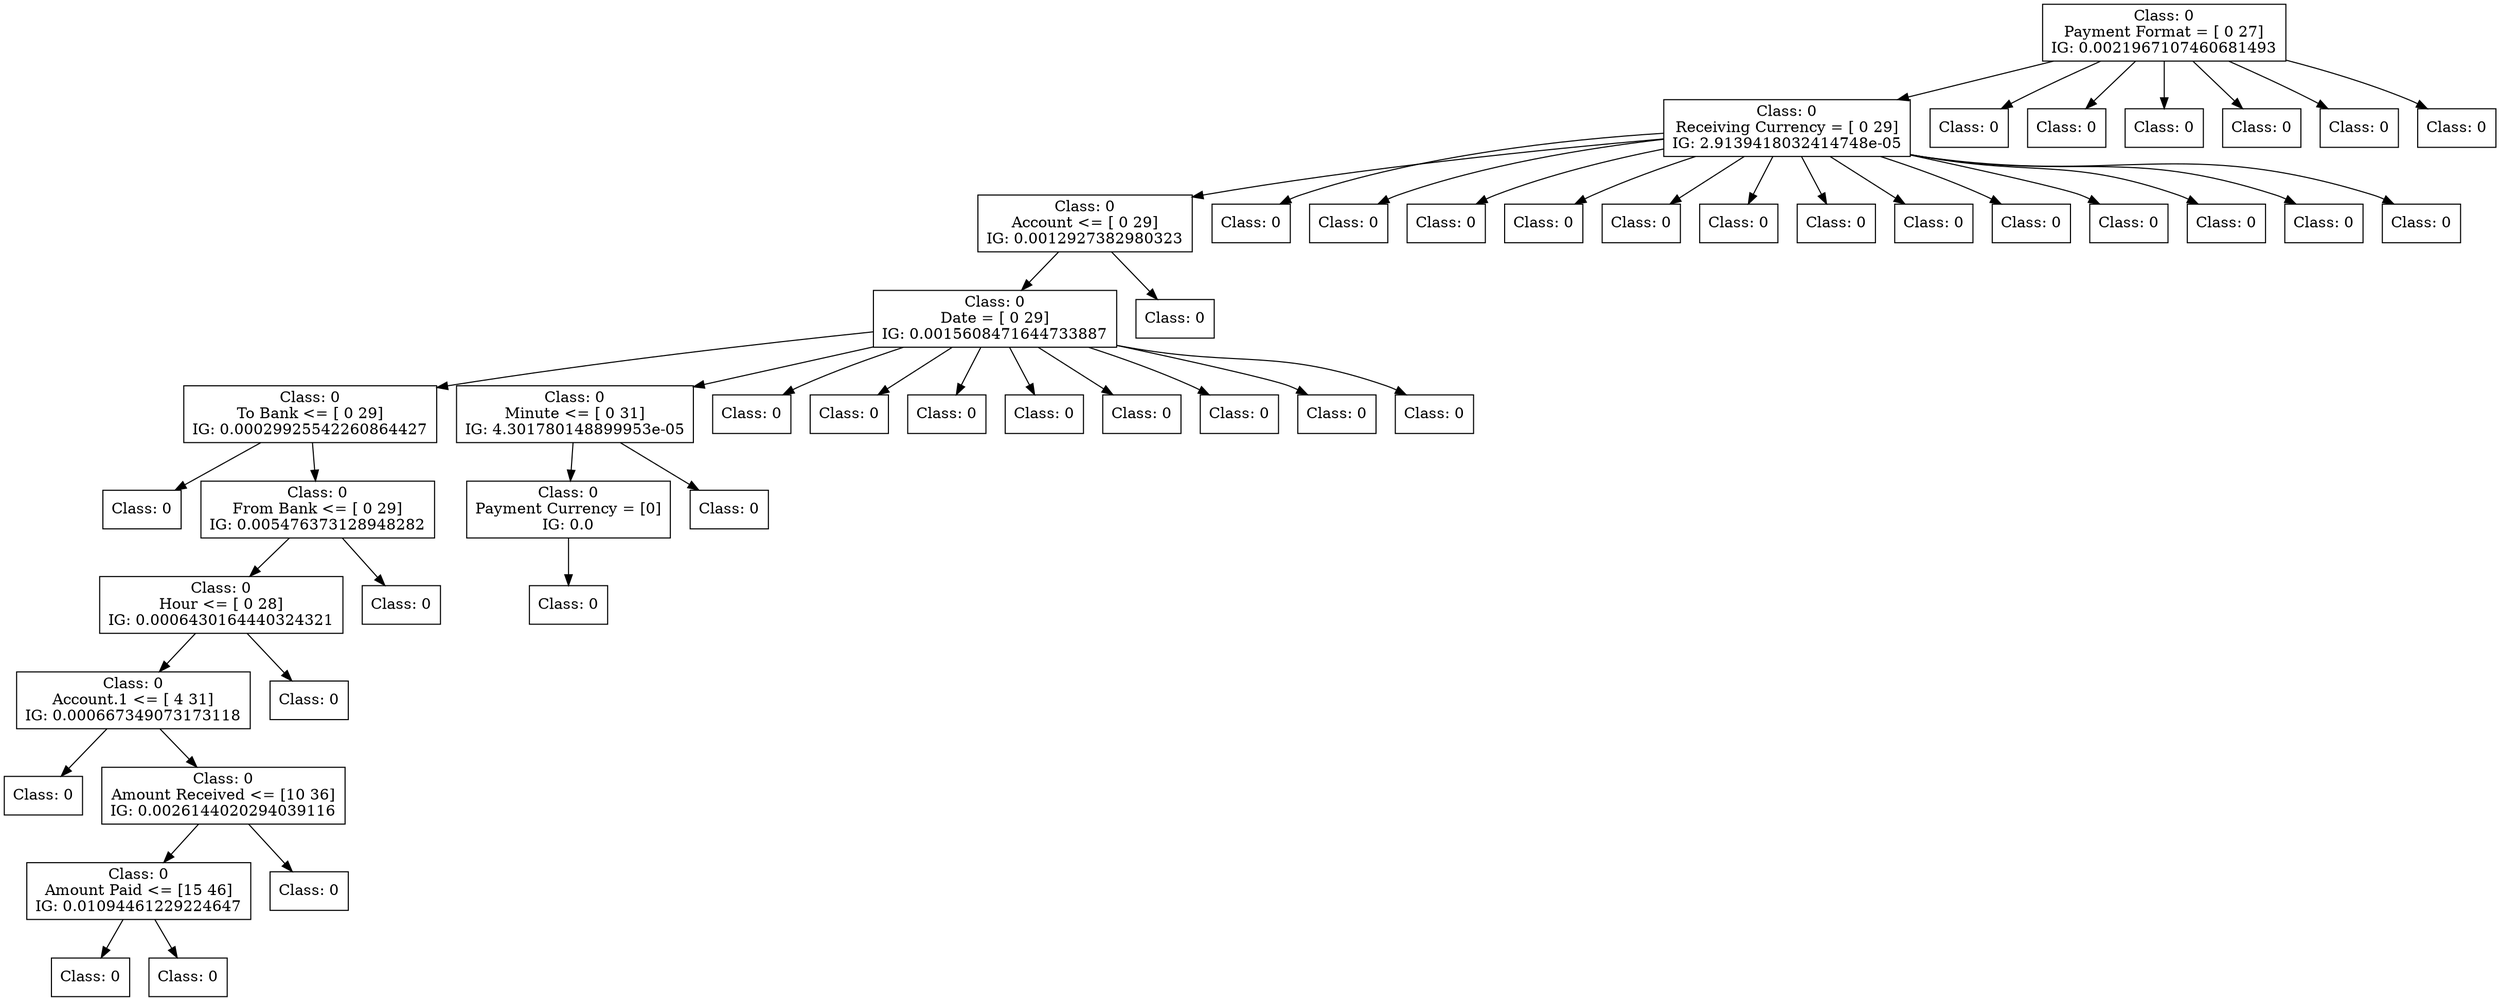 digraph DecisionTree {
	rankdir=TD;
	node [shape=box];
	1903594352752 [label="Class: 0
Payment Format = [ 0 27]
IG: 0.0021967107460681493"];
	1903594341856 [label="Class: 0
Receiving Currency = [ 0 29]
IG: 2.9139418032414748e-05"];
	1903594352752 -> 1903594341856;
	1903594345072 [label="Class: 0
Account <= [ 0 29]
IG: 0.0012927382980323"];
	1903594341856 -> 1903594345072;
	1903594350064 [label="Class: 0
Date = [ 0 29]
IG: 0.0015608471644733887"];
	1903594345072 -> 1903594350064;
	1903594344544 [label="Class: 0
To Bank <= [ 0 29]
IG: 0.00029925542260864427"];
	1903594350064 -> 1903594344544;
	1903594354048 [label="Class: 0
"];
	1903594344544 -> 1903594354048;
	1903594354960 [label="Class: 0
From Bank <= [ 0 29]
IG: 0.005476373128948282"];
	1903594344544 -> 1903594354960;
	1903594355248 [label="Class: 0
Hour <= [ 0 28]
IG: 0.0006430164440324321"];
	1903594354960 -> 1903594355248;
	1903594355968 [label="Class: 0
Account.1 <= [ 4 31]
IG: 0.000667349073173118"];
	1903594355248 -> 1903594355968;
	1903594350640 [label="Class: 0
"];
	1903594355968 -> 1903594350640;
	1903594355824 [label="Class: 0
Amount Received <= [10 36]
IG: 0.0026144020294039116"];
	1903594355968 -> 1903594355824;
	1903594350256 [label="Class: 0
Amount Paid <= [15 46]
IG: 0.01094461229224647"];
	1903594355824 -> 1903594350256;
	1903594349920 [label="Class: 0
"];
	1903594350256 -> 1903594349920;
	1903594353664 [label="Class: 0
"];
	1903594350256 -> 1903594353664;
	1903594354720 [label="Class: 0
"];
	1903594355824 -> 1903594354720;
	1903594356400 [label="Class: 0
"];
	1903594355248 -> 1903594356400;
	1903594355680 [label="Class: 0
"];
	1903594354960 -> 1903594355680;
	1903594353232 [label="Class: 0
Minute <= [ 0 31]
IG: 4.301780148899953e-05"];
	1903594350064 -> 1903594353232;
	1901316556976 [label="Class: 0
Payment Currency = [0]
IG: 0.0"];
	1903594353232 -> 1901316556976;
	1901316556928 [label="Class: 0
"];
	1901316556976 -> 1901316556928;
	1901316557408 [label="Class: 0
"];
	1903594353232 -> 1901316557408;
	1903594349584 [label="Class: 0
"];
	1903594350064 -> 1903594349584;
	1903594343872 [label="Class: 0
"];
	1903594350064 -> 1903594343872;
	1903594343536 [label="Class: 0
"];
	1903594350064 -> 1903594343536;
	1903594353424 [label="Class: 0
"];
	1903594350064 -> 1903594353424;
	1903594342912 [label="Class: 0
"];
	1903594350064 -> 1903594342912;
	1903594350400 [label="Class: 0
"];
	1903594350064 -> 1903594350400;
	1903594347424 [label="Class: 0
"];
	1903594350064 -> 1903594347424;
	1903594349824 [label="Class: 0
"];
	1903594350064 -> 1903594349824;
	1903594353472 [label="Class: 0
"];
	1903594345072 -> 1903594353472;
	1903594343776 [label="Class: 0
"];
	1903594341856 -> 1903594343776;
	1903594341760 [label="Class: 0
"];
	1903594341856 -> 1903594341760;
	1903594343056 [label="Class: 0
"];
	1903594341856 -> 1903594343056;
	1903594344832 [label="Class: 0
"];
	1903594341856 -> 1903594344832;
	1903594341712 [label="Class: 0
"];
	1903594341856 -> 1903594341712;
	1903594341568 [label="Class: 0
"];
	1903594341856 -> 1903594341568;
	1903594344304 [label="Class: 0
"];
	1903594341856 -> 1903594344304;
	1903594342000 [label="Class: 0
"];
	1903594341856 -> 1903594342000;
	1903594349344 [label="Class: 0
"];
	1903594341856 -> 1903594349344;
	1903594341232 [label="Class: 0
"];
	1903594341856 -> 1903594341232;
	1903594343824 [label="Class: 0
"];
	1903594341856 -> 1903594343824;
	1903594345552 [label="Class: 0
"];
	1903594341856 -> 1903594345552;
	1903594342624 [label="Class: 0
"];
	1903594341856 -> 1903594342624;
	1903594341520 [label="Class: 0
"];
	1903594352752 -> 1903594341520;
	1903594346992 [label="Class: 0
"];
	1903594352752 -> 1903594346992;
	1903594347184 [label="Class: 0
"];
	1903594352752 -> 1903594347184;
	1903594342528 [label="Class: 0
"];
	1903594352752 -> 1903594342528;
	1903594342960 [label="Class: 0
"];
	1903594352752 -> 1903594342960;
	1903594342048 [label="Class: 0
"];
	1903594352752 -> 1903594342048;
}
